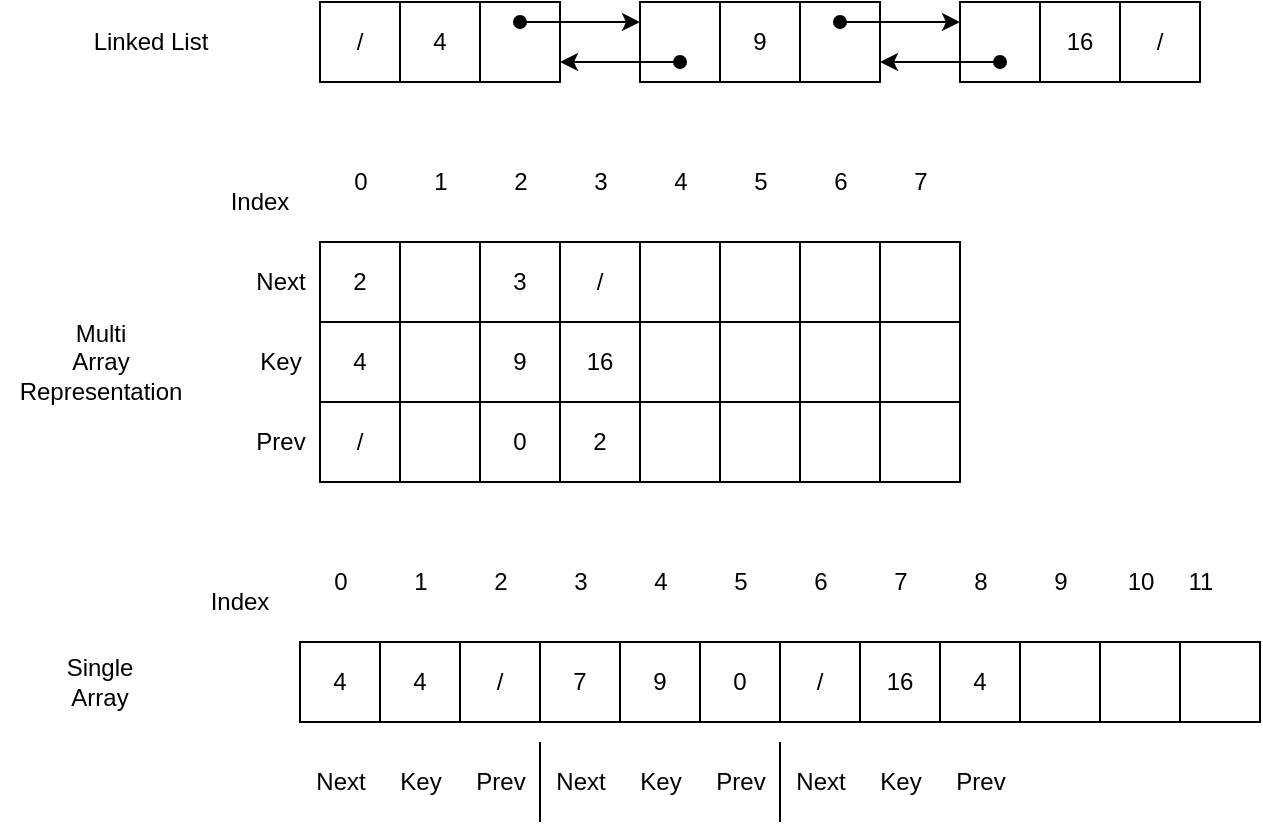 <mxfile version="14.1.8" type="device"><diagram id="vrvW7QGDZcjqtpPtshBM" name="Page-1"><mxGraphModel dx="985" dy="616" grid="1" gridSize="10" guides="1" tooltips="1" connect="1" arrows="1" fold="1" page="1" pageScale="1" pageWidth="827" pageHeight="1169" math="0" shadow="0"><root><mxCell id="0"/><mxCell id="1" parent="0"/><mxCell id="iqrI0noiMPj8rujkxIF3-4" value="2" style="whiteSpace=wrap;html=1;aspect=fixed;" vertex="1" parent="1"><mxGeometry x="170" y="160" width="40" height="40" as="geometry"/></mxCell><mxCell id="iqrI0noiMPj8rujkxIF3-5" value="Next" style="text;html=1;align=center;verticalAlign=middle;resizable=0;points=[];autosize=1;" vertex="1" parent="1"><mxGeometry x="130" y="170" width="40" height="20" as="geometry"/></mxCell><mxCell id="iqrI0noiMPj8rujkxIF3-6" value="4" style="whiteSpace=wrap;html=1;aspect=fixed;" vertex="1" parent="1"><mxGeometry x="170" y="200" width="40" height="40" as="geometry"/></mxCell><mxCell id="iqrI0noiMPj8rujkxIF3-7" value="/" style="whiteSpace=wrap;html=1;aspect=fixed;" vertex="1" parent="1"><mxGeometry x="170" y="240" width="40" height="40" as="geometry"/></mxCell><mxCell id="iqrI0noiMPj8rujkxIF3-8" value="Key" style="text;html=1;align=center;verticalAlign=middle;resizable=0;points=[];autosize=1;" vertex="1" parent="1"><mxGeometry x="130" y="210" width="40" height="20" as="geometry"/></mxCell><mxCell id="iqrI0noiMPj8rujkxIF3-9" value="Prev" style="text;html=1;align=center;verticalAlign=middle;resizable=0;points=[];autosize=1;" vertex="1" parent="1"><mxGeometry x="130" y="250" width="40" height="20" as="geometry"/></mxCell><mxCell id="iqrI0noiMPj8rujkxIF3-10" value="" style="whiteSpace=wrap;html=1;aspect=fixed;" vertex="1" parent="1"><mxGeometry x="210" y="160" width="40" height="40" as="geometry"/></mxCell><mxCell id="iqrI0noiMPj8rujkxIF3-12" value="/" style="whiteSpace=wrap;html=1;aspect=fixed;" vertex="1" parent="1"><mxGeometry x="170" y="40" width="40" height="40" as="geometry"/></mxCell><mxCell id="iqrI0noiMPj8rujkxIF3-13" value="4" style="whiteSpace=wrap;html=1;aspect=fixed;" vertex="1" parent="1"><mxGeometry x="210" y="40" width="40" height="40" as="geometry"/></mxCell><mxCell id="iqrI0noiMPj8rujkxIF3-14" value="" style="whiteSpace=wrap;html=1;aspect=fixed;" vertex="1" parent="1"><mxGeometry x="250" y="40" width="40" height="40" as="geometry"/></mxCell><mxCell id="iqrI0noiMPj8rujkxIF3-15" value="" style="whiteSpace=wrap;html=1;aspect=fixed;" vertex="1" parent="1"><mxGeometry x="330" y="40" width="40" height="40" as="geometry"/></mxCell><mxCell id="iqrI0noiMPj8rujkxIF3-16" value="9" style="whiteSpace=wrap;html=1;aspect=fixed;" vertex="1" parent="1"><mxGeometry x="370" y="40" width="40" height="40" as="geometry"/></mxCell><mxCell id="iqrI0noiMPj8rujkxIF3-17" value="" style="whiteSpace=wrap;html=1;aspect=fixed;" vertex="1" parent="1"><mxGeometry x="410" y="40" width="40" height="40" as="geometry"/></mxCell><mxCell id="iqrI0noiMPj8rujkxIF3-18" value="" style="whiteSpace=wrap;html=1;aspect=fixed;" vertex="1" parent="1"><mxGeometry x="490" y="40" width="40" height="40" as="geometry"/></mxCell><mxCell id="iqrI0noiMPj8rujkxIF3-19" value="16" style="whiteSpace=wrap;html=1;aspect=fixed;" vertex="1" parent="1"><mxGeometry x="530" y="40" width="40" height="40" as="geometry"/></mxCell><mxCell id="iqrI0noiMPj8rujkxIF3-20" value="/" style="whiteSpace=wrap;html=1;aspect=fixed;" vertex="1" parent="1"><mxGeometry x="570" y="40" width="40" height="40" as="geometry"/></mxCell><mxCell id="iqrI0noiMPj8rujkxIF3-23" value="" style="endArrow=classic;html=1;startArrow=oval;startFill=1;" edge="1" parent="1"><mxGeometry width="50" height="50" relative="1" as="geometry"><mxPoint x="270" y="50" as="sourcePoint"/><mxPoint x="330" y="50" as="targetPoint"/></mxGeometry></mxCell><mxCell id="iqrI0noiMPj8rujkxIF3-24" value="" style="endArrow=classic;html=1;startArrow=oval;startFill=1;" edge="1" parent="1"><mxGeometry width="50" height="50" relative="1" as="geometry"><mxPoint x="350" y="70" as="sourcePoint"/><mxPoint x="290" y="70" as="targetPoint"/></mxGeometry></mxCell><mxCell id="iqrI0noiMPj8rujkxIF3-25" value="" style="endArrow=classic;html=1;startArrow=oval;startFill=1;" edge="1" parent="1"><mxGeometry width="50" height="50" relative="1" as="geometry"><mxPoint x="430" y="50" as="sourcePoint"/><mxPoint x="490" y="50" as="targetPoint"/></mxGeometry></mxCell><mxCell id="iqrI0noiMPj8rujkxIF3-26" value="" style="endArrow=classic;html=1;startArrow=oval;startFill=1;" edge="1" parent="1"><mxGeometry width="50" height="50" relative="1" as="geometry"><mxPoint x="510" y="70" as="sourcePoint"/><mxPoint x="450" y="70" as="targetPoint"/></mxGeometry></mxCell><mxCell id="iqrI0noiMPj8rujkxIF3-30" value="" style="whiteSpace=wrap;html=1;aspect=fixed;" vertex="1" parent="1"><mxGeometry x="210" y="200" width="40" height="40" as="geometry"/></mxCell><mxCell id="iqrI0noiMPj8rujkxIF3-31" value="" style="whiteSpace=wrap;html=1;aspect=fixed;" vertex="1" parent="1"><mxGeometry x="210" y="240" width="40" height="40" as="geometry"/></mxCell><mxCell id="iqrI0noiMPj8rujkxIF3-32" value="9" style="whiteSpace=wrap;html=1;aspect=fixed;" vertex="1" parent="1"><mxGeometry x="250" y="200" width="40" height="40" as="geometry"/></mxCell><mxCell id="iqrI0noiMPj8rujkxIF3-33" value="3" style="whiteSpace=wrap;html=1;aspect=fixed;" vertex="1" parent="1"><mxGeometry x="250" y="160" width="40" height="40" as="geometry"/></mxCell><mxCell id="iqrI0noiMPj8rujkxIF3-34" value="0" style="whiteSpace=wrap;html=1;aspect=fixed;" vertex="1" parent="1"><mxGeometry x="250" y="240" width="40" height="40" as="geometry"/></mxCell><mxCell id="iqrI0noiMPj8rujkxIF3-35" value="16" style="whiteSpace=wrap;html=1;aspect=fixed;" vertex="1" parent="1"><mxGeometry x="290" y="200" width="40" height="40" as="geometry"/></mxCell><mxCell id="iqrI0noiMPj8rujkxIF3-36" value="/" style="whiteSpace=wrap;html=1;aspect=fixed;" vertex="1" parent="1"><mxGeometry x="290" y="160" width="40" height="40" as="geometry"/></mxCell><mxCell id="iqrI0noiMPj8rujkxIF3-37" value="2" style="whiteSpace=wrap;html=1;aspect=fixed;" vertex="1" parent="1"><mxGeometry x="290" y="240" width="40" height="40" as="geometry"/></mxCell><mxCell id="iqrI0noiMPj8rujkxIF3-38" value="Index" style="text;html=1;strokeColor=none;fillColor=none;align=center;verticalAlign=middle;whiteSpace=wrap;rounded=0;" vertex="1" parent="1"><mxGeometry x="120" y="130" width="40" height="20" as="geometry"/></mxCell><mxCell id="iqrI0noiMPj8rujkxIF3-40" value="0" style="text;html=1;align=center;verticalAlign=middle;resizable=0;points=[];autosize=1;" vertex="1" parent="1"><mxGeometry x="180" y="120" width="20" height="20" as="geometry"/></mxCell><mxCell id="iqrI0noiMPj8rujkxIF3-41" value="1" style="text;html=1;align=center;verticalAlign=middle;resizable=0;points=[];autosize=1;" vertex="1" parent="1"><mxGeometry x="220" y="120" width="20" height="20" as="geometry"/></mxCell><mxCell id="iqrI0noiMPj8rujkxIF3-42" value="2" style="text;html=1;align=center;verticalAlign=middle;resizable=0;points=[];autosize=1;" vertex="1" parent="1"><mxGeometry x="260" y="120" width="20" height="20" as="geometry"/></mxCell><mxCell id="iqrI0noiMPj8rujkxIF3-43" value="3" style="text;html=1;align=center;verticalAlign=middle;resizable=0;points=[];autosize=1;" vertex="1" parent="1"><mxGeometry x="300" y="120" width="20" height="20" as="geometry"/></mxCell><mxCell id="iqrI0noiMPj8rujkxIF3-44" value="4" style="text;html=1;align=center;verticalAlign=middle;resizable=0;points=[];autosize=1;" vertex="1" parent="1"><mxGeometry x="340" y="120" width="20" height="20" as="geometry"/></mxCell><mxCell id="iqrI0noiMPj8rujkxIF3-45" value="5" style="text;html=1;align=center;verticalAlign=middle;resizable=0;points=[];autosize=1;" vertex="1" parent="1"><mxGeometry x="380" y="120" width="20" height="20" as="geometry"/></mxCell><mxCell id="iqrI0noiMPj8rujkxIF3-46" value="6" style="text;html=1;align=center;verticalAlign=middle;resizable=0;points=[];autosize=1;" vertex="1" parent="1"><mxGeometry x="420" y="120" width="20" height="20" as="geometry"/></mxCell><mxCell id="iqrI0noiMPj8rujkxIF3-47" value="7" style="text;html=1;align=center;verticalAlign=middle;resizable=0;points=[];autosize=1;" vertex="1" parent="1"><mxGeometry x="460" y="120" width="20" height="20" as="geometry"/></mxCell><mxCell id="iqrI0noiMPj8rujkxIF3-48" value="" style="whiteSpace=wrap;html=1;aspect=fixed;" vertex="1" parent="1"><mxGeometry x="330" y="160" width="40" height="40" as="geometry"/></mxCell><mxCell id="iqrI0noiMPj8rujkxIF3-49" value="" style="whiteSpace=wrap;html=1;aspect=fixed;" vertex="1" parent="1"><mxGeometry x="330" y="200" width="40" height="40" as="geometry"/></mxCell><mxCell id="iqrI0noiMPj8rujkxIF3-50" value="" style="whiteSpace=wrap;html=1;aspect=fixed;" vertex="1" parent="1"><mxGeometry x="330" y="240" width="40" height="40" as="geometry"/></mxCell><mxCell id="iqrI0noiMPj8rujkxIF3-51" value="" style="whiteSpace=wrap;html=1;aspect=fixed;" vertex="1" parent="1"><mxGeometry x="370" y="160" width="40" height="40" as="geometry"/></mxCell><mxCell id="iqrI0noiMPj8rujkxIF3-52" value="" style="whiteSpace=wrap;html=1;aspect=fixed;" vertex="1" parent="1"><mxGeometry x="370" y="200" width="40" height="40" as="geometry"/></mxCell><mxCell id="iqrI0noiMPj8rujkxIF3-54" value="" style="whiteSpace=wrap;html=1;aspect=fixed;" vertex="1" parent="1"><mxGeometry x="410" y="160" width="40" height="40" as="geometry"/></mxCell><mxCell id="iqrI0noiMPj8rujkxIF3-55" value="" style="whiteSpace=wrap;html=1;aspect=fixed;" vertex="1" parent="1"><mxGeometry x="410" y="200" width="40" height="40" as="geometry"/></mxCell><mxCell id="iqrI0noiMPj8rujkxIF3-56" value="" style="whiteSpace=wrap;html=1;aspect=fixed;" vertex="1" parent="1"><mxGeometry x="410" y="240" width="40" height="40" as="geometry"/></mxCell><mxCell id="iqrI0noiMPj8rujkxIF3-57" value="" style="whiteSpace=wrap;html=1;aspect=fixed;" vertex="1" parent="1"><mxGeometry x="450" y="160" width="40" height="40" as="geometry"/></mxCell><mxCell id="iqrI0noiMPj8rujkxIF3-58" value="" style="whiteSpace=wrap;html=1;aspect=fixed;" vertex="1" parent="1"><mxGeometry x="450" y="200" width="40" height="40" as="geometry"/></mxCell><mxCell id="iqrI0noiMPj8rujkxIF3-59" value="" style="whiteSpace=wrap;html=1;aspect=fixed;" vertex="1" parent="1"><mxGeometry x="450" y="240" width="40" height="40" as="geometry"/></mxCell><mxCell id="iqrI0noiMPj8rujkxIF3-60" value="Linked List" style="text;html=1;align=center;verticalAlign=middle;resizable=0;points=[];autosize=1;" vertex="1" parent="1"><mxGeometry x="50" y="50" width="70" height="20" as="geometry"/></mxCell><mxCell id="iqrI0noiMPj8rujkxIF3-61" value="Multi&lt;br&gt;Array &lt;br&gt;Representation" style="text;html=1;align=center;verticalAlign=middle;resizable=0;points=[];autosize=1;" vertex="1" parent="1"><mxGeometry x="10" y="195" width="100" height="50" as="geometry"/></mxCell><mxCell id="iqrI0noiMPj8rujkxIF3-62" value="4" style="whiteSpace=wrap;html=1;aspect=fixed;" vertex="1" parent="1"><mxGeometry x="160" y="360" width="40" height="40" as="geometry"/></mxCell><mxCell id="iqrI0noiMPj8rujkxIF3-63" value="4" style="whiteSpace=wrap;html=1;aspect=fixed;" vertex="1" parent="1"><mxGeometry x="200" y="360" width="40" height="40" as="geometry"/></mxCell><mxCell id="iqrI0noiMPj8rujkxIF3-64" value="/" style="whiteSpace=wrap;html=1;aspect=fixed;" vertex="1" parent="1"><mxGeometry x="240" y="360" width="40" height="40" as="geometry"/></mxCell><mxCell id="iqrI0noiMPj8rujkxIF3-65" value="7" style="whiteSpace=wrap;html=1;aspect=fixed;" vertex="1" parent="1"><mxGeometry x="280" y="360" width="40" height="40" as="geometry"/></mxCell><mxCell id="iqrI0noiMPj8rujkxIF3-66" value="9" style="whiteSpace=wrap;html=1;aspect=fixed;" vertex="1" parent="1"><mxGeometry x="320" y="360" width="40" height="40" as="geometry"/></mxCell><mxCell id="iqrI0noiMPj8rujkxIF3-67" value="0" style="whiteSpace=wrap;html=1;aspect=fixed;" vertex="1" parent="1"><mxGeometry x="360" y="360" width="40" height="40" as="geometry"/></mxCell><mxCell id="iqrI0noiMPj8rujkxIF3-68" value="/" style="whiteSpace=wrap;html=1;aspect=fixed;" vertex="1" parent="1"><mxGeometry x="400" y="360" width="40" height="40" as="geometry"/></mxCell><mxCell id="iqrI0noiMPj8rujkxIF3-69" value="16" style="whiteSpace=wrap;html=1;aspect=fixed;" vertex="1" parent="1"><mxGeometry x="440" y="360" width="40" height="40" as="geometry"/></mxCell><mxCell id="iqrI0noiMPj8rujkxIF3-70" value="4" style="whiteSpace=wrap;html=1;aspect=fixed;" vertex="1" parent="1"><mxGeometry x="480" y="360" width="40" height="40" as="geometry"/></mxCell><mxCell id="iqrI0noiMPj8rujkxIF3-71" value="" style="whiteSpace=wrap;html=1;aspect=fixed;" vertex="1" parent="1"><mxGeometry x="520" y="360" width="40" height="40" as="geometry"/></mxCell><mxCell id="iqrI0noiMPj8rujkxIF3-72" value="" style="whiteSpace=wrap;html=1;aspect=fixed;" vertex="1" parent="1"><mxGeometry x="560" y="360" width="40" height="40" as="geometry"/></mxCell><mxCell id="iqrI0noiMPj8rujkxIF3-73" value="" style="whiteSpace=wrap;html=1;aspect=fixed;" vertex="1" parent="1"><mxGeometry x="600" y="360" width="40" height="40" as="geometry"/></mxCell><mxCell id="iqrI0noiMPj8rujkxIF3-74" value="Key" style="text;html=1;align=center;verticalAlign=middle;resizable=0;points=[];autosize=1;" vertex="1" parent="1"><mxGeometry x="200" y="420" width="40" height="20" as="geometry"/></mxCell><mxCell id="iqrI0noiMPj8rujkxIF3-75" value="Next" style="text;html=1;align=center;verticalAlign=middle;resizable=0;points=[];autosize=1;" vertex="1" parent="1"><mxGeometry x="160" y="420" width="40" height="20" as="geometry"/></mxCell><mxCell id="iqrI0noiMPj8rujkxIF3-76" value="Prev" style="text;html=1;align=center;verticalAlign=middle;resizable=0;points=[];autosize=1;" vertex="1" parent="1"><mxGeometry x="240" y="420" width="40" height="20" as="geometry"/></mxCell><mxCell id="iqrI0noiMPj8rujkxIF3-77" value="Index" style="text;html=1;strokeColor=none;fillColor=none;align=center;verticalAlign=middle;whiteSpace=wrap;rounded=0;" vertex="1" parent="1"><mxGeometry x="110" y="330" width="40" height="20" as="geometry"/></mxCell><mxCell id="iqrI0noiMPj8rujkxIF3-78" value="0" style="text;html=1;align=center;verticalAlign=middle;resizable=0;points=[];autosize=1;" vertex="1" parent="1"><mxGeometry x="170" y="320" width="20" height="20" as="geometry"/></mxCell><mxCell id="iqrI0noiMPj8rujkxIF3-79" value="1" style="text;html=1;align=center;verticalAlign=middle;resizable=0;points=[];autosize=1;" vertex="1" parent="1"><mxGeometry x="210" y="320" width="20" height="20" as="geometry"/></mxCell><mxCell id="iqrI0noiMPj8rujkxIF3-80" value="2" style="text;html=1;align=center;verticalAlign=middle;resizable=0;points=[];autosize=1;" vertex="1" parent="1"><mxGeometry x="250" y="320" width="20" height="20" as="geometry"/></mxCell><mxCell id="iqrI0noiMPj8rujkxIF3-81" value="3" style="text;html=1;align=center;verticalAlign=middle;resizable=0;points=[];autosize=1;" vertex="1" parent="1"><mxGeometry x="290" y="320" width="20" height="20" as="geometry"/></mxCell><mxCell id="iqrI0noiMPj8rujkxIF3-82" value="4" style="text;html=1;align=center;verticalAlign=middle;resizable=0;points=[];autosize=1;" vertex="1" parent="1"><mxGeometry x="330" y="320" width="20" height="20" as="geometry"/></mxCell><mxCell id="iqrI0noiMPj8rujkxIF3-83" value="5" style="text;html=1;align=center;verticalAlign=middle;resizable=0;points=[];autosize=1;" vertex="1" parent="1"><mxGeometry x="370" y="320" width="20" height="20" as="geometry"/></mxCell><mxCell id="iqrI0noiMPj8rujkxIF3-84" value="6" style="text;html=1;align=center;verticalAlign=middle;resizable=0;points=[];autosize=1;" vertex="1" parent="1"><mxGeometry x="410" y="320" width="20" height="20" as="geometry"/></mxCell><mxCell id="iqrI0noiMPj8rujkxIF3-85" value="7" style="text;html=1;align=center;verticalAlign=middle;resizable=0;points=[];autosize=1;" vertex="1" parent="1"><mxGeometry x="450" y="320" width="20" height="20" as="geometry"/></mxCell><mxCell id="iqrI0noiMPj8rujkxIF3-86" value="8" style="text;html=1;align=center;verticalAlign=middle;resizable=0;points=[];autosize=1;" vertex="1" parent="1"><mxGeometry x="490" y="320" width="20" height="20" as="geometry"/></mxCell><mxCell id="iqrI0noiMPj8rujkxIF3-87" value="9" style="text;html=1;align=center;verticalAlign=middle;resizable=0;points=[];autosize=1;" vertex="1" parent="1"><mxGeometry x="530" y="320" width="20" height="20" as="geometry"/></mxCell><mxCell id="iqrI0noiMPj8rujkxIF3-88" value="10" style="text;html=1;align=center;verticalAlign=middle;resizable=0;points=[];autosize=1;" vertex="1" parent="1"><mxGeometry x="565" y="320" width="30" height="20" as="geometry"/></mxCell><mxCell id="iqrI0noiMPj8rujkxIF3-89" value="11" style="text;html=1;align=center;verticalAlign=middle;resizable=0;points=[];autosize=1;" vertex="1" parent="1"><mxGeometry x="595" y="320" width="30" height="20" as="geometry"/></mxCell><mxCell id="iqrI0noiMPj8rujkxIF3-90" value="Key" style="text;html=1;align=center;verticalAlign=middle;resizable=0;points=[];autosize=1;" vertex="1" parent="1"><mxGeometry x="320" y="420" width="40" height="20" as="geometry"/></mxCell><mxCell id="iqrI0noiMPj8rujkxIF3-91" value="Next" style="text;html=1;align=center;verticalAlign=middle;resizable=0;points=[];autosize=1;" vertex="1" parent="1"><mxGeometry x="280" y="420" width="40" height="20" as="geometry"/></mxCell><mxCell id="iqrI0noiMPj8rujkxIF3-92" value="Prev" style="text;html=1;align=center;verticalAlign=middle;resizable=0;points=[];autosize=1;" vertex="1" parent="1"><mxGeometry x="360" y="420" width="40" height="20" as="geometry"/></mxCell><mxCell id="iqrI0noiMPj8rujkxIF3-93" value="Key" style="text;html=1;align=center;verticalAlign=middle;resizable=0;points=[];autosize=1;" vertex="1" parent="1"><mxGeometry x="440" y="420" width="40" height="20" as="geometry"/></mxCell><mxCell id="iqrI0noiMPj8rujkxIF3-94" value="Next" style="text;html=1;align=center;verticalAlign=middle;resizable=0;points=[];autosize=1;" vertex="1" parent="1"><mxGeometry x="400" y="420" width="40" height="20" as="geometry"/></mxCell><mxCell id="iqrI0noiMPj8rujkxIF3-95" value="Prev" style="text;html=1;align=center;verticalAlign=middle;resizable=0;points=[];autosize=1;" vertex="1" parent="1"><mxGeometry x="480" y="420" width="40" height="20" as="geometry"/></mxCell><mxCell id="iqrI0noiMPj8rujkxIF3-96" value="" style="endArrow=none;html=1;" edge="1" parent="1"><mxGeometry width="50" height="50" relative="1" as="geometry"><mxPoint x="280" y="450" as="sourcePoint"/><mxPoint x="280" y="410" as="targetPoint"/></mxGeometry></mxCell><mxCell id="iqrI0noiMPj8rujkxIF3-101" value="" style="whiteSpace=wrap;html=1;aspect=fixed;" vertex="1" parent="1"><mxGeometry x="370" y="240" width="40" height="40" as="geometry"/></mxCell><mxCell id="iqrI0noiMPj8rujkxIF3-102" value="" style="endArrow=none;html=1;" edge="1" parent="1"><mxGeometry width="50" height="50" relative="1" as="geometry"><mxPoint x="400" y="450" as="sourcePoint"/><mxPoint x="400" y="410" as="targetPoint"/></mxGeometry></mxCell><mxCell id="iqrI0noiMPj8rujkxIF3-103" value="Single Array" style="text;html=1;strokeColor=none;fillColor=none;align=center;verticalAlign=middle;whiteSpace=wrap;rounded=0;" vertex="1" parent="1"><mxGeometry x="40" y="370" width="40" height="20" as="geometry"/></mxCell></root></mxGraphModel></diagram></mxfile>